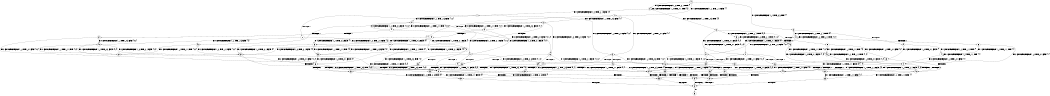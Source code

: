 digraph BCG {
size = "7, 10.5";
center = TRUE;
node [shape = circle];
0 [peripheries = 2];
0 -> 1 [label = "EX !1 !ATOMIC_EXCH_BRANCH (1, +1, TRUE, +1, 1, FALSE) !{}"];
0 -> 2 [label = "EX !2 !ATOMIC_EXCH_BRANCH (1, +0, TRUE, +0, 1, TRUE) !{}"];
0 -> 3 [label = "EX !0 !ATOMIC_EXCH_BRANCH (1, +1, TRUE, +0, 3, TRUE) !{}"];
1 -> 4 [label = "TERMINATE !1"];
1 -> 5 [label = "EX !2 !ATOMIC_EXCH_BRANCH (1, +0, TRUE, +0, 1, FALSE) !{1}"];
1 -> 6 [label = "EX !0 !ATOMIC_EXCH_BRANCH (1, +1, TRUE, +0, 3, FALSE) !{1}"];
2 -> 7 [label = "EX !1 !ATOMIC_EXCH_BRANCH (1, +1, TRUE, +1, 1, FALSE) !{2}"];
2 -> 8 [label = "EX !0 !ATOMIC_EXCH_BRANCH (1, +1, TRUE, +0, 3, TRUE) !{2}"];
2 -> 2 [label = "EX !2 !ATOMIC_EXCH_BRANCH (1, +0, TRUE, +0, 1, TRUE) !{2}"];
3 -> 9 [label = "TERMINATE !0"];
3 -> 10 [label = "EX !1 !ATOMIC_EXCH_BRANCH (1, +1, TRUE, +1, 1, TRUE) !{0}"];
3 -> 11 [label = "EX !2 !ATOMIC_EXCH_BRANCH (1, +0, TRUE, +0, 1, FALSE) !{0}"];
4 -> 12 [label = "EX !2 !ATOMIC_EXCH_BRANCH (1, +0, TRUE, +0, 1, FALSE) !{}"];
4 -> 13 [label = "EX !0 !ATOMIC_EXCH_BRANCH (1, +1, TRUE, +0, 3, FALSE) !{}"];
5 -> 14 [label = "TERMINATE !1"];
5 -> 15 [label = "TERMINATE !2"];
5 -> 16 [label = "EX !0 !ATOMIC_EXCH_BRANCH (1, +1, TRUE, +0, 3, TRUE) !{1, 2}"];
6 -> 17 [label = "TERMINATE !1"];
6 -> 18 [label = "EX !2 !ATOMIC_EXCH_BRANCH (1, +0, TRUE, +0, 1, FALSE) !{0, 1}"];
6 -> 19 [label = "EX !0 !ATOMIC_EXCH_BRANCH (1, +1, TRUE, +1, 1, TRUE) !{0, 1}"];
7 -> 20 [label = "TERMINATE !1"];
7 -> 21 [label = "EX !0 !ATOMIC_EXCH_BRANCH (1, +1, TRUE, +0, 3, FALSE) !{1, 2}"];
7 -> 5 [label = "EX !2 !ATOMIC_EXCH_BRANCH (1, +0, TRUE, +0, 1, FALSE) !{1, 2}"];
8 -> 22 [label = "TERMINATE !0"];
8 -> 23 [label = "EX !1 !ATOMIC_EXCH_BRANCH (1, +1, TRUE, +1, 1, TRUE) !{0, 2}"];
8 -> 11 [label = "EX !2 !ATOMIC_EXCH_BRANCH (1, +0, TRUE, +0, 1, FALSE) !{0, 2}"];
9 -> 24 [label = "EX !1 !ATOMIC_EXCH_BRANCH (1, +1, TRUE, +1, 1, TRUE) !{}"];
9 -> 25 [label = "EX !2 !ATOMIC_EXCH_BRANCH (1, +0, TRUE, +0, 1, FALSE) !{}"];
10 -> 26 [label = "TERMINATE !0"];
10 -> 27 [label = "EX !2 !ATOMIC_EXCH_BRANCH (1, +0, TRUE, +0, 1, FALSE) !{0, 1}"];
10 -> 10 [label = "EX !1 !ATOMIC_EXCH_BRANCH (1, +1, TRUE, +1, 1, TRUE) !{0, 1}"];
11 -> 28 [label = "TERMINATE !2"];
11 -> 29 [label = "TERMINATE !0"];
11 -> 16 [label = "EX !1 !ATOMIC_EXCH_BRANCH (1, +1, TRUE, +1, 1, FALSE) !{0, 2}"];
12 -> 30 [label = "TERMINATE !2"];
12 -> 31 [label = "EX !0 !ATOMIC_EXCH_BRANCH (1, +1, TRUE, +0, 3, TRUE) !{2}"];
13 -> 32 [label = "EX !2 !ATOMIC_EXCH_BRANCH (1, +0, TRUE, +0, 1, FALSE) !{0}"];
13 -> 33 [label = "EX !0 !ATOMIC_EXCH_BRANCH (1, +1, TRUE, +1, 1, TRUE) !{0}"];
14 -> 30 [label = "TERMINATE !2"];
14 -> 31 [label = "EX !0 !ATOMIC_EXCH_BRANCH (1, +1, TRUE, +0, 3, TRUE) !{2}"];
15 -> 30 [label = "TERMINATE !1"];
15 -> 34 [label = "EX !0 !ATOMIC_EXCH_BRANCH (1, +1, TRUE, +0, 3, TRUE) !{1}"];
16 -> 35 [label = "TERMINATE !1"];
16 -> 36 [label = "TERMINATE !2"];
16 -> 37 [label = "TERMINATE !0"];
17 -> 33 [label = "EX !0 !ATOMIC_EXCH_BRANCH (1, +1, TRUE, +1, 1, TRUE) !{0}"];
17 -> 32 [label = "EX !2 !ATOMIC_EXCH_BRANCH (1, +0, TRUE, +0, 1, FALSE) !{0}"];
18 -> 38 [label = "TERMINATE !1"];
18 -> 39 [label = "TERMINATE !2"];
18 -> 16 [label = "EX !0 !ATOMIC_EXCH_BRANCH (1, +1, TRUE, +1, 1, FALSE) !{0, 1, 2}"];
19 -> 40 [label = "TERMINATE !1"];
19 -> 41 [label = "EX !2 !ATOMIC_EXCH_BRANCH (1, +0, TRUE, +0, 1, FALSE) !{0, 1}"];
19 -> 6 [label = "EX !0 !ATOMIC_EXCH_BRANCH (1, +1, TRUE, +0, 3, FALSE) !{0, 1}"];
20 -> 12 [label = "EX !2 !ATOMIC_EXCH_BRANCH (1, +0, TRUE, +0, 1, FALSE) !{2}"];
20 -> 42 [label = "EX !0 !ATOMIC_EXCH_BRANCH (1, +1, TRUE, +0, 3, FALSE) !{2}"];
21 -> 43 [label = "TERMINATE !1"];
21 -> 18 [label = "EX !2 !ATOMIC_EXCH_BRANCH (1, +0, TRUE, +0, 1, FALSE) !{0, 1, 2}"];
21 -> 44 [label = "EX !0 !ATOMIC_EXCH_BRANCH (1, +1, TRUE, +1, 1, TRUE) !{0, 1, 2}"];
22 -> 25 [label = "EX !2 !ATOMIC_EXCH_BRANCH (1, +0, TRUE, +0, 1, FALSE) !{2}"];
22 -> 45 [label = "EX !1 !ATOMIC_EXCH_BRANCH (1, +1, TRUE, +1, 1, TRUE) !{2}"];
23 -> 46 [label = "TERMINATE !0"];
23 -> 27 [label = "EX !2 !ATOMIC_EXCH_BRANCH (1, +0, TRUE, +0, 1, FALSE) !{0, 1, 2}"];
23 -> 23 [label = "EX !1 !ATOMIC_EXCH_BRANCH (1, +1, TRUE, +1, 1, TRUE) !{0, 1, 2}"];
24 -> 47 [label = "EX !2 !ATOMIC_EXCH_BRANCH (1, +0, TRUE, +0, 1, FALSE) !{1}"];
24 -> 24 [label = "EX !1 !ATOMIC_EXCH_BRANCH (1, +1, TRUE, +1, 1, TRUE) !{1}"];
25 -> 48 [label = "TERMINATE !2"];
25 -> 49 [label = "EX !1 !ATOMIC_EXCH_BRANCH (1, +1, TRUE, +1, 1, FALSE) !{2}"];
26 -> 24 [label = "EX !1 !ATOMIC_EXCH_BRANCH (1, +1, TRUE, +1, 1, TRUE) !{1}"];
26 -> 47 [label = "EX !2 !ATOMIC_EXCH_BRANCH (1, +0, TRUE, +0, 1, FALSE) !{1}"];
27 -> 50 [label = "TERMINATE !2"];
27 -> 51 [label = "TERMINATE !0"];
27 -> 16 [label = "EX !1 !ATOMIC_EXCH_BRANCH (1, +1, TRUE, +1, 1, FALSE) !{0, 1, 2}"];
28 -> 48 [label = "TERMINATE !0"];
28 -> 34 [label = "EX !1 !ATOMIC_EXCH_BRANCH (1, +1, TRUE, +1, 1, FALSE) !{0}"];
29 -> 48 [label = "TERMINATE !2"];
29 -> 49 [label = "EX !1 !ATOMIC_EXCH_BRANCH (1, +1, TRUE, +1, 1, FALSE) !{2}"];
30 -> 52 [label = "EX !0 !ATOMIC_EXCH_BRANCH (1, +1, TRUE, +0, 3, TRUE) !{}"];
31 -> 53 [label = "TERMINATE !2"];
31 -> 54 [label = "TERMINATE !0"];
32 -> 55 [label = "TERMINATE !2"];
32 -> 31 [label = "EX !0 !ATOMIC_EXCH_BRANCH (1, +1, TRUE, +1, 1, FALSE) !{0, 2}"];
33 -> 56 [label = "EX !2 !ATOMIC_EXCH_BRANCH (1, +0, TRUE, +0, 1, FALSE) !{0}"];
33 -> 13 [label = "EX !0 !ATOMIC_EXCH_BRANCH (1, +1, TRUE, +0, 3, FALSE) !{0}"];
34 -> 53 [label = "TERMINATE !1"];
34 -> 57 [label = "TERMINATE !0"];
35 -> 53 [label = "TERMINATE !2"];
35 -> 54 [label = "TERMINATE !0"];
36 -> 53 [label = "TERMINATE !1"];
36 -> 57 [label = "TERMINATE !0"];
37 -> 54 [label = "TERMINATE !1"];
37 -> 57 [label = "TERMINATE !2"];
38 -> 31 [label = "EX !0 !ATOMIC_EXCH_BRANCH (1, +1, TRUE, +1, 1, FALSE) !{0, 2}"];
38 -> 55 [label = "TERMINATE !2"];
39 -> 34 [label = "EX !0 !ATOMIC_EXCH_BRANCH (1, +1, TRUE, +1, 1, FALSE) !{0, 1}"];
39 -> 55 [label = "TERMINATE !1"];
40 -> 13 [label = "EX !0 !ATOMIC_EXCH_BRANCH (1, +1, TRUE, +0, 3, FALSE) !{0}"];
40 -> 56 [label = "EX !2 !ATOMIC_EXCH_BRANCH (1, +0, TRUE, +0, 1, FALSE) !{0}"];
41 -> 58 [label = "TERMINATE !1"];
41 -> 59 [label = "TERMINATE !2"];
41 -> 16 [label = "EX !0 !ATOMIC_EXCH_BRANCH (1, +1, TRUE, +0, 3, TRUE) !{0, 1, 2}"];
42 -> 32 [label = "EX !2 !ATOMIC_EXCH_BRANCH (1, +0, TRUE, +0, 1, FALSE) !{0, 2}"];
42 -> 60 [label = "EX !0 !ATOMIC_EXCH_BRANCH (1, +1, TRUE, +1, 1, TRUE) !{0, 2}"];
43 -> 32 [label = "EX !2 !ATOMIC_EXCH_BRANCH (1, +0, TRUE, +0, 1, FALSE) !{0, 2}"];
43 -> 60 [label = "EX !0 !ATOMIC_EXCH_BRANCH (1, +1, TRUE, +1, 1, TRUE) !{0, 2}"];
44 -> 61 [label = "TERMINATE !1"];
44 -> 41 [label = "EX !2 !ATOMIC_EXCH_BRANCH (1, +0, TRUE, +0, 1, FALSE) !{0, 1, 2}"];
44 -> 21 [label = "EX !0 !ATOMIC_EXCH_BRANCH (1, +1, TRUE, +0, 3, FALSE) !{0, 1, 2}"];
45 -> 47 [label = "EX !2 !ATOMIC_EXCH_BRANCH (1, +0, TRUE, +0, 1, FALSE) !{1, 2}"];
45 -> 45 [label = "EX !1 !ATOMIC_EXCH_BRANCH (1, +1, TRUE, +1, 1, TRUE) !{1, 2}"];
46 -> 47 [label = "EX !2 !ATOMIC_EXCH_BRANCH (1, +0, TRUE, +0, 1, FALSE) !{1, 2}"];
46 -> 45 [label = "EX !1 !ATOMIC_EXCH_BRANCH (1, +1, TRUE, +1, 1, TRUE) !{1, 2}"];
47 -> 62 [label = "TERMINATE !2"];
47 -> 49 [label = "EX !1 !ATOMIC_EXCH_BRANCH (1, +1, TRUE, +1, 1, FALSE) !{1, 2}"];
48 -> 63 [label = "EX !1 !ATOMIC_EXCH_BRANCH (1, +1, TRUE, +1, 1, FALSE) !{}"];
49 -> 54 [label = "TERMINATE !1"];
49 -> 57 [label = "TERMINATE !2"];
50 -> 34 [label = "EX !1 !ATOMIC_EXCH_BRANCH (1, +1, TRUE, +1, 1, FALSE) !{0, 1}"];
50 -> 62 [label = "TERMINATE !0"];
51 -> 49 [label = "EX !1 !ATOMIC_EXCH_BRANCH (1, +1, TRUE, +1, 1, FALSE) !{1, 2}"];
51 -> 62 [label = "TERMINATE !2"];
52 -> 64 [label = "TERMINATE !0"];
53 -> 64 [label = "TERMINATE !0"];
54 -> 64 [label = "TERMINATE !2"];
55 -> 52 [label = "EX !0 !ATOMIC_EXCH_BRANCH (1, +1, TRUE, +1, 1, FALSE) !{0}"];
56 -> 65 [label = "TERMINATE !2"];
56 -> 31 [label = "EX !0 !ATOMIC_EXCH_BRANCH (1, +1, TRUE, +0, 3, TRUE) !{0, 2}"];
57 -> 64 [label = "TERMINATE !1"];
58 -> 31 [label = "EX !0 !ATOMIC_EXCH_BRANCH (1, +1, TRUE, +0, 3, TRUE) !{0, 2}"];
58 -> 65 [label = "TERMINATE !2"];
59 -> 34 [label = "EX !0 !ATOMIC_EXCH_BRANCH (1, +1, TRUE, +0, 3, TRUE) !{0, 1}"];
59 -> 65 [label = "TERMINATE !1"];
60 -> 56 [label = "EX !2 !ATOMIC_EXCH_BRANCH (1, +0, TRUE, +0, 1, FALSE) !{0, 2}"];
60 -> 42 [label = "EX !0 !ATOMIC_EXCH_BRANCH (1, +1, TRUE, +0, 3, FALSE) !{0, 2}"];
61 -> 56 [label = "EX !2 !ATOMIC_EXCH_BRANCH (1, +0, TRUE, +0, 1, FALSE) !{0, 2}"];
61 -> 42 [label = "EX !0 !ATOMIC_EXCH_BRANCH (1, +1, TRUE, +0, 3, FALSE) !{0, 2}"];
62 -> 63 [label = "EX !1 !ATOMIC_EXCH_BRANCH (1, +1, TRUE, +1, 1, FALSE) !{1}"];
63 -> 64 [label = "TERMINATE !1"];
64 -> 66 [label = "exit"];
65 -> 52 [label = "EX !0 !ATOMIC_EXCH_BRANCH (1, +1, TRUE, +0, 3, TRUE) !{0}"];
}
